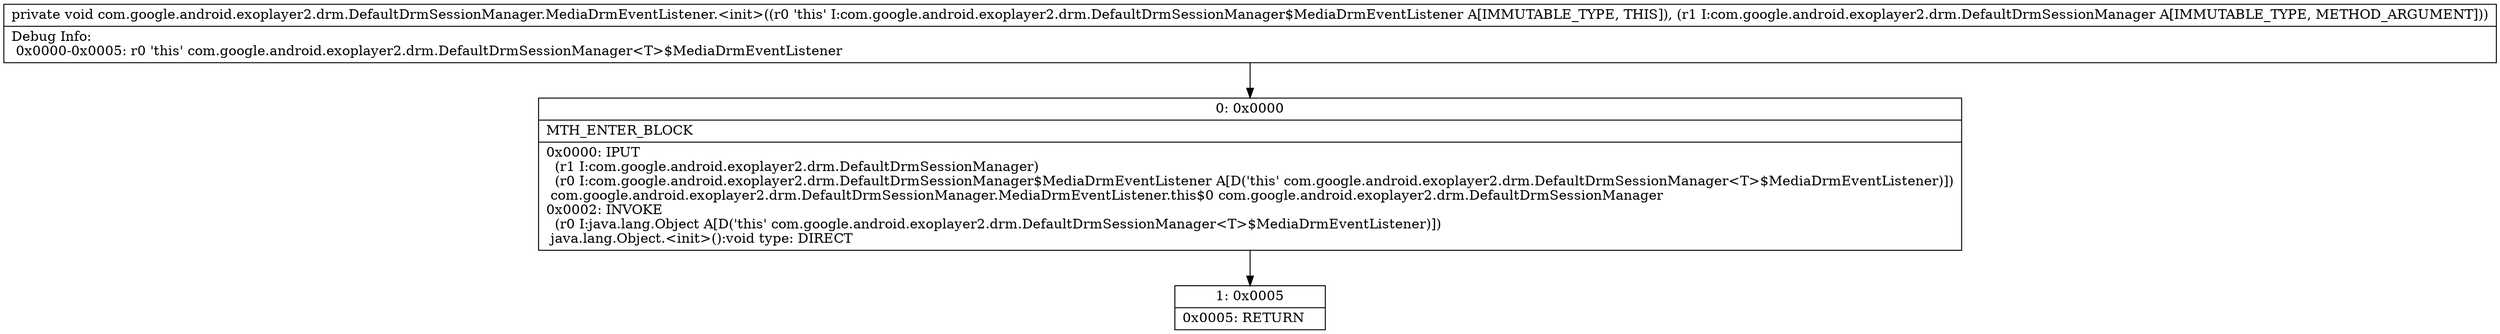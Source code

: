 digraph "CFG forcom.google.android.exoplayer2.drm.DefaultDrmSessionManager.MediaDrmEventListener.\<init\>(Lcom\/google\/android\/exoplayer2\/drm\/DefaultDrmSessionManager;)V" {
Node_0 [shape=record,label="{0\:\ 0x0000|MTH_ENTER_BLOCK\l|0x0000: IPUT  \l  (r1 I:com.google.android.exoplayer2.drm.DefaultDrmSessionManager)\l  (r0 I:com.google.android.exoplayer2.drm.DefaultDrmSessionManager$MediaDrmEventListener A[D('this' com.google.android.exoplayer2.drm.DefaultDrmSessionManager\<T\>$MediaDrmEventListener)])\l com.google.android.exoplayer2.drm.DefaultDrmSessionManager.MediaDrmEventListener.this$0 com.google.android.exoplayer2.drm.DefaultDrmSessionManager \l0x0002: INVOKE  \l  (r0 I:java.lang.Object A[D('this' com.google.android.exoplayer2.drm.DefaultDrmSessionManager\<T\>$MediaDrmEventListener)])\l java.lang.Object.\<init\>():void type: DIRECT \l}"];
Node_1 [shape=record,label="{1\:\ 0x0005|0x0005: RETURN   \l}"];
MethodNode[shape=record,label="{private void com.google.android.exoplayer2.drm.DefaultDrmSessionManager.MediaDrmEventListener.\<init\>((r0 'this' I:com.google.android.exoplayer2.drm.DefaultDrmSessionManager$MediaDrmEventListener A[IMMUTABLE_TYPE, THIS]), (r1 I:com.google.android.exoplayer2.drm.DefaultDrmSessionManager A[IMMUTABLE_TYPE, METHOD_ARGUMENT]))  | Debug Info:\l  0x0000\-0x0005: r0 'this' com.google.android.exoplayer2.drm.DefaultDrmSessionManager\<T\>$MediaDrmEventListener\l}"];
MethodNode -> Node_0;
Node_0 -> Node_1;
}

